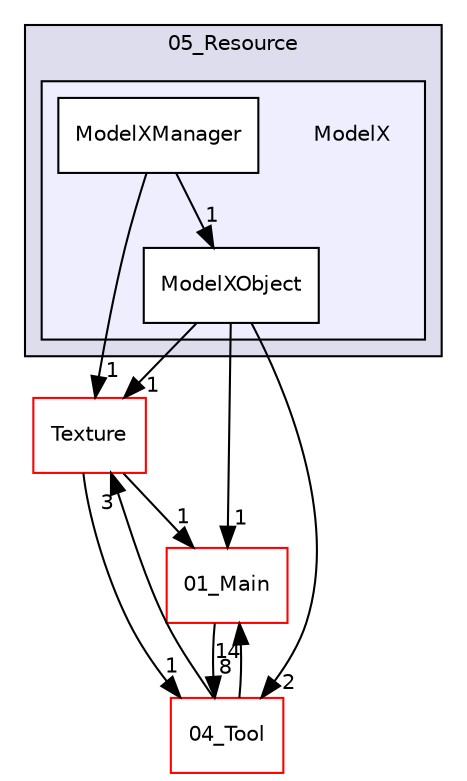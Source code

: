 digraph "C:/HAL/PG関係/03_作成プログラム/03_HAL授業/就職作品/Project/source/05_Resource/ModelX" {
  compound=true
  node [ fontsize="10", fontname="Helvetica"];
  edge [ labelfontsize="10", labelfontname="Helvetica"];
  subgraph clusterdir_6e58c436369e4a795ef16d3c489c4702 {
    graph [ bgcolor="#ddddee", pencolor="black", label="05_Resource" fontname="Helvetica", fontsize="10", URL="dir_6e58c436369e4a795ef16d3c489c4702.html"]
  subgraph clusterdir_99c8e404fa813920487e7295da3c9ec0 {
    graph [ bgcolor="#eeeeff", pencolor="black", label="" URL="dir_99c8e404fa813920487e7295da3c9ec0.html"];
    dir_99c8e404fa813920487e7295da3c9ec0 [shape=plaintext label="ModelX"];
    dir_3f8c2821e9a92de05c9e45d2971c2b91 [shape=box label="ModelXManager" color="black" fillcolor="white" style="filled" URL="dir_3f8c2821e9a92de05c9e45d2971c2b91.html"];
    dir_08129c0e83555790b92de3e1e3913028 [shape=box label="ModelXObject" color="black" fillcolor="white" style="filled" URL="dir_08129c0e83555790b92de3e1e3913028.html"];
  }
  }
  dir_5aef917e3ba72aa470224909808ad58d [shape=box label="Texture" fillcolor="white" style="filled" color="red" URL="dir_5aef917e3ba72aa470224909808ad58d.html"];
  dir_b2ee2f4b37d8460d9f5246ffd8c74e11 [shape=box label="01_Main" fillcolor="white" style="filled" color="red" URL="dir_b2ee2f4b37d8460d9f5246ffd8c74e11.html"];
  dir_48bb4aacea20c6a8378e1408d864b090 [shape=box label="04_Tool" fillcolor="white" style="filled" color="red" URL="dir_48bb4aacea20c6a8378e1408d864b090.html"];
  dir_08129c0e83555790b92de3e1e3913028->dir_5aef917e3ba72aa470224909808ad58d [headlabel="1", labeldistance=1.5 headhref="dir_000169_000172.html"];
  dir_08129c0e83555790b92de3e1e3913028->dir_b2ee2f4b37d8460d9f5246ffd8c74e11 [headlabel="1", labeldistance=1.5 headhref="dir_000169_000001.html"];
  dir_08129c0e83555790b92de3e1e3913028->dir_48bb4aacea20c6a8378e1408d864b090 [headlabel="2", labeldistance=1.5 headhref="dir_000169_000080.html"];
  dir_3f8c2821e9a92de05c9e45d2971c2b91->dir_08129c0e83555790b92de3e1e3913028 [headlabel="1", labeldistance=1.5 headhref="dir_000168_000169.html"];
  dir_3f8c2821e9a92de05c9e45d2971c2b91->dir_5aef917e3ba72aa470224909808ad58d [headlabel="1", labeldistance=1.5 headhref="dir_000168_000172.html"];
  dir_5aef917e3ba72aa470224909808ad58d->dir_b2ee2f4b37d8460d9f5246ffd8c74e11 [headlabel="1", labeldistance=1.5 headhref="dir_000172_000001.html"];
  dir_5aef917e3ba72aa470224909808ad58d->dir_48bb4aacea20c6a8378e1408d864b090 [headlabel="1", labeldistance=1.5 headhref="dir_000172_000080.html"];
  dir_b2ee2f4b37d8460d9f5246ffd8c74e11->dir_48bb4aacea20c6a8378e1408d864b090 [headlabel="8", labeldistance=1.5 headhref="dir_000001_000080.html"];
  dir_48bb4aacea20c6a8378e1408d864b090->dir_5aef917e3ba72aa470224909808ad58d [headlabel="3", labeldistance=1.5 headhref="dir_000080_000172.html"];
  dir_48bb4aacea20c6a8378e1408d864b090->dir_b2ee2f4b37d8460d9f5246ffd8c74e11 [headlabel="14", labeldistance=1.5 headhref="dir_000080_000001.html"];
}
